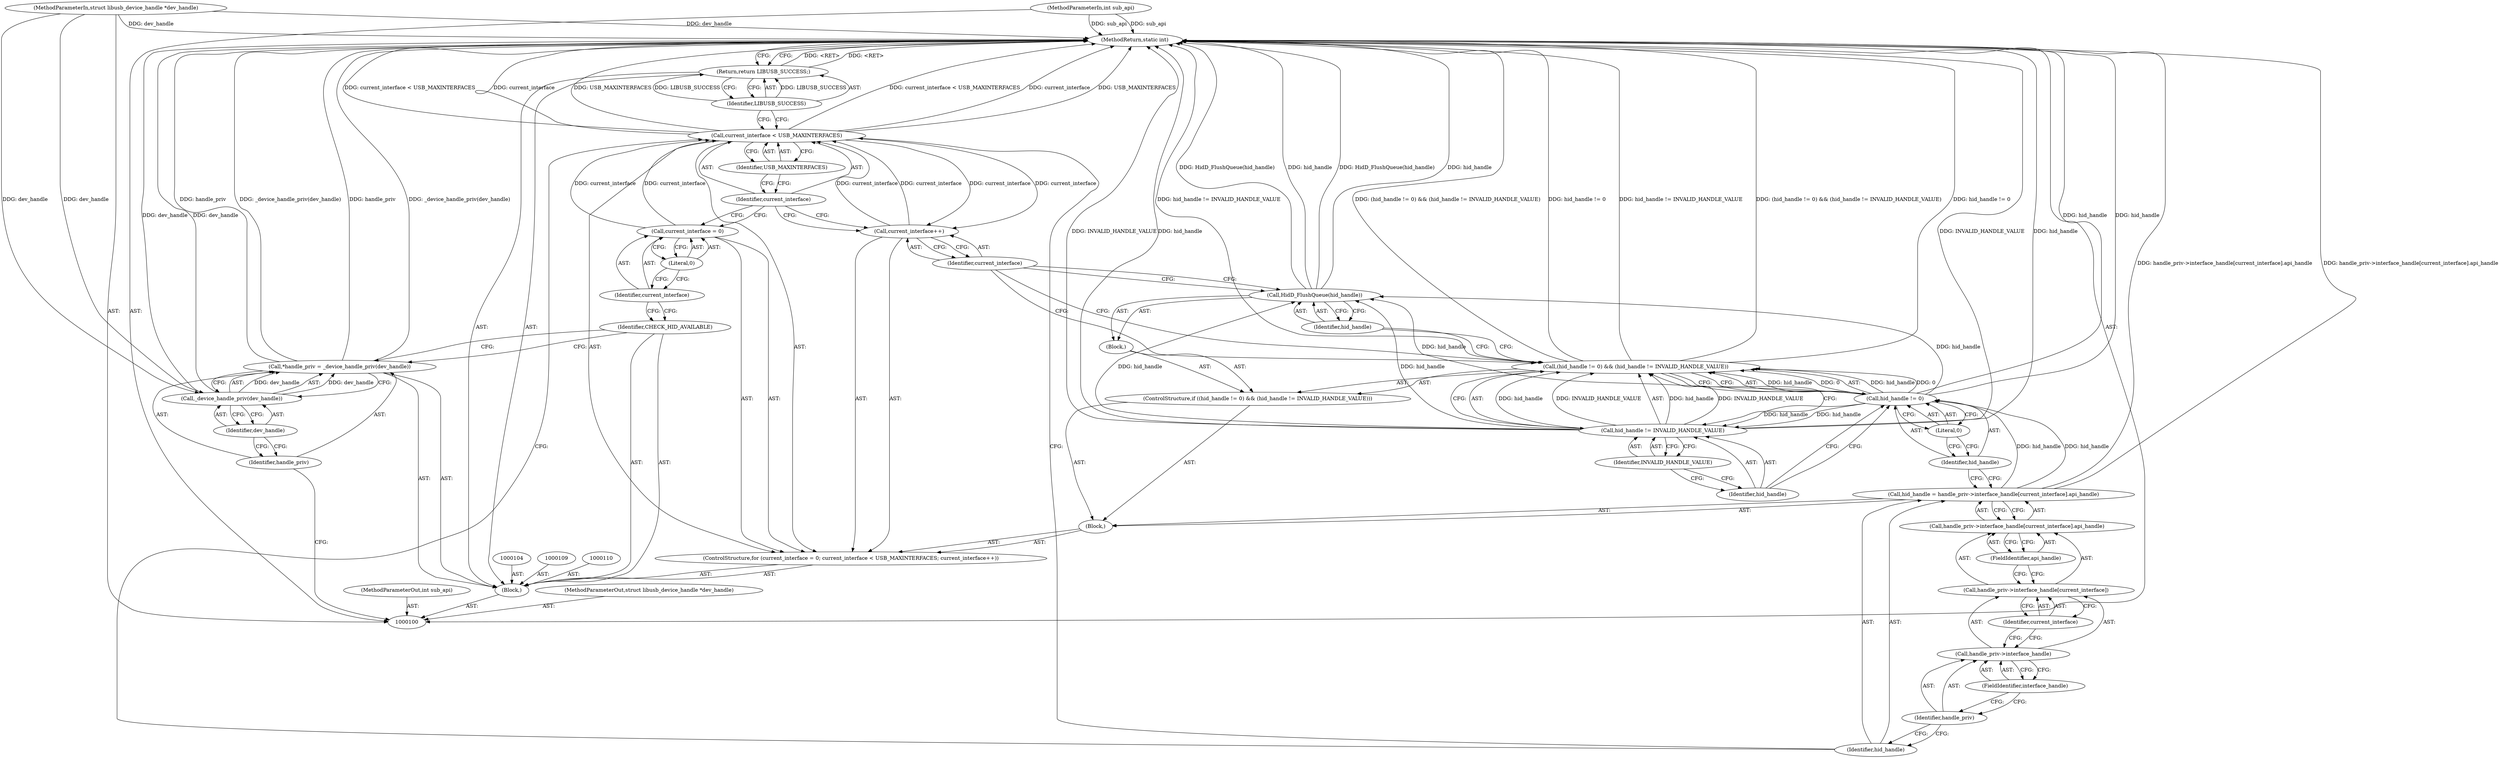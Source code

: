 digraph "1_Chrome_ac149a8d4371c0e01e0934fdd57b09e86f96b5b9_22" {
"1000144" [label="(MethodReturn,static int)"];
"1000101" [label="(MethodParameterIn,int sub_api)"];
"1000200" [label="(MethodParameterOut,int sub_api)"];
"1000102" [label="(MethodParameterIn,struct libusb_device_handle *dev_handle)"];
"1000201" [label="(MethodParameterOut,struct libusb_device_handle *dev_handle)"];
"1000141" [label="(Identifier,hid_handle)"];
"1000140" [label="(Call,HidD_FlushQueue(hid_handle))"];
"1000142" [label="(Return,return LIBUSB_SUCCESS;)"];
"1000143" [label="(Identifier,LIBUSB_SUCCESS)"];
"1000103" [label="(Block,)"];
"1000105" [label="(Call,*handle_priv = _device_handle_priv(dev_handle))"];
"1000106" [label="(Identifier,handle_priv)"];
"1000107" [label="(Call,_device_handle_priv(dev_handle))"];
"1000108" [label="(Identifier,dev_handle)"];
"1000111" [label="(Identifier,CHECK_HID_AVAILABLE)"];
"1000112" [label="(ControlStructure,for (current_interface = 0; current_interface < USB_MAXINTERFACES; current_interface++))"];
"1000115" [label="(Literal,0)"];
"1000116" [label="(Call,current_interface < USB_MAXINTERFACES)"];
"1000117" [label="(Identifier,current_interface)"];
"1000118" [label="(Identifier,USB_MAXINTERFACES)"];
"1000113" [label="(Call,current_interface = 0)"];
"1000114" [label="(Identifier,current_interface)"];
"1000119" [label="(Call,current_interface++)"];
"1000120" [label="(Identifier,current_interface)"];
"1000121" [label="(Block,)"];
"1000124" [label="(Call,handle_priv->interface_handle[current_interface].api_handle)"];
"1000125" [label="(Call,handle_priv->interface_handle[current_interface])"];
"1000126" [label="(Call,handle_priv->interface_handle)"];
"1000127" [label="(Identifier,handle_priv)"];
"1000122" [label="(Call,hid_handle = handle_priv->interface_handle[current_interface].api_handle)"];
"1000123" [label="(Identifier,hid_handle)"];
"1000128" [label="(FieldIdentifier,interface_handle)"];
"1000129" [label="(Identifier,current_interface)"];
"1000130" [label="(FieldIdentifier,api_handle)"];
"1000131" [label="(ControlStructure,if ((hid_handle != 0) && (hid_handle != INVALID_HANDLE_VALUE)))"];
"1000135" [label="(Literal,0)"];
"1000136" [label="(Call,hid_handle != INVALID_HANDLE_VALUE)"];
"1000137" [label="(Identifier,hid_handle)"];
"1000138" [label="(Identifier,INVALID_HANDLE_VALUE)"];
"1000132" [label="(Call,(hid_handle != 0) && (hid_handle != INVALID_HANDLE_VALUE))"];
"1000139" [label="(Block,)"];
"1000133" [label="(Call,hid_handle != 0)"];
"1000134" [label="(Identifier,hid_handle)"];
"1000144" -> "1000100"  [label="AST: "];
"1000144" -> "1000142"  [label="CFG: "];
"1000116" -> "1000144"  [label="DDG: current_interface"];
"1000116" -> "1000144"  [label="DDG: USB_MAXINTERFACES"];
"1000116" -> "1000144"  [label="DDG: current_interface < USB_MAXINTERFACES"];
"1000107" -> "1000144"  [label="DDG: dev_handle"];
"1000105" -> "1000144"  [label="DDG: _device_handle_priv(dev_handle)"];
"1000105" -> "1000144"  [label="DDG: handle_priv"];
"1000140" -> "1000144"  [label="DDG: HidD_FlushQueue(hid_handle)"];
"1000140" -> "1000144"  [label="DDG: hid_handle"];
"1000133" -> "1000144"  [label="DDG: hid_handle"];
"1000136" -> "1000144"  [label="DDG: INVALID_HANDLE_VALUE"];
"1000136" -> "1000144"  [label="DDG: hid_handle"];
"1000122" -> "1000144"  [label="DDG: handle_priv->interface_handle[current_interface].api_handle"];
"1000132" -> "1000144"  [label="DDG: (hid_handle != 0) && (hid_handle != INVALID_HANDLE_VALUE)"];
"1000132" -> "1000144"  [label="DDG: hid_handle != 0"];
"1000132" -> "1000144"  [label="DDG: hid_handle != INVALID_HANDLE_VALUE"];
"1000102" -> "1000144"  [label="DDG: dev_handle"];
"1000101" -> "1000144"  [label="DDG: sub_api"];
"1000142" -> "1000144"  [label="DDG: <RET>"];
"1000101" -> "1000100"  [label="AST: "];
"1000101" -> "1000144"  [label="DDG: sub_api"];
"1000200" -> "1000100"  [label="AST: "];
"1000102" -> "1000100"  [label="AST: "];
"1000102" -> "1000144"  [label="DDG: dev_handle"];
"1000102" -> "1000107"  [label="DDG: dev_handle"];
"1000201" -> "1000100"  [label="AST: "];
"1000141" -> "1000140"  [label="AST: "];
"1000141" -> "1000132"  [label="CFG: "];
"1000140" -> "1000141"  [label="CFG: "];
"1000140" -> "1000139"  [label="AST: "];
"1000140" -> "1000141"  [label="CFG: "];
"1000141" -> "1000140"  [label="AST: "];
"1000120" -> "1000140"  [label="CFG: "];
"1000140" -> "1000144"  [label="DDG: HidD_FlushQueue(hid_handle)"];
"1000140" -> "1000144"  [label="DDG: hid_handle"];
"1000133" -> "1000140"  [label="DDG: hid_handle"];
"1000136" -> "1000140"  [label="DDG: hid_handle"];
"1000142" -> "1000103"  [label="AST: "];
"1000142" -> "1000143"  [label="CFG: "];
"1000143" -> "1000142"  [label="AST: "];
"1000144" -> "1000142"  [label="CFG: "];
"1000142" -> "1000144"  [label="DDG: <RET>"];
"1000143" -> "1000142"  [label="DDG: LIBUSB_SUCCESS"];
"1000143" -> "1000142"  [label="AST: "];
"1000143" -> "1000116"  [label="CFG: "];
"1000142" -> "1000143"  [label="CFG: "];
"1000143" -> "1000142"  [label="DDG: LIBUSB_SUCCESS"];
"1000103" -> "1000100"  [label="AST: "];
"1000104" -> "1000103"  [label="AST: "];
"1000105" -> "1000103"  [label="AST: "];
"1000109" -> "1000103"  [label="AST: "];
"1000110" -> "1000103"  [label="AST: "];
"1000111" -> "1000103"  [label="AST: "];
"1000112" -> "1000103"  [label="AST: "];
"1000142" -> "1000103"  [label="AST: "];
"1000105" -> "1000103"  [label="AST: "];
"1000105" -> "1000107"  [label="CFG: "];
"1000106" -> "1000105"  [label="AST: "];
"1000107" -> "1000105"  [label="AST: "];
"1000111" -> "1000105"  [label="CFG: "];
"1000105" -> "1000144"  [label="DDG: _device_handle_priv(dev_handle)"];
"1000105" -> "1000144"  [label="DDG: handle_priv"];
"1000107" -> "1000105"  [label="DDG: dev_handle"];
"1000106" -> "1000105"  [label="AST: "];
"1000106" -> "1000100"  [label="CFG: "];
"1000108" -> "1000106"  [label="CFG: "];
"1000107" -> "1000105"  [label="AST: "];
"1000107" -> "1000108"  [label="CFG: "];
"1000108" -> "1000107"  [label="AST: "];
"1000105" -> "1000107"  [label="CFG: "];
"1000107" -> "1000144"  [label="DDG: dev_handle"];
"1000107" -> "1000105"  [label="DDG: dev_handle"];
"1000102" -> "1000107"  [label="DDG: dev_handle"];
"1000108" -> "1000107"  [label="AST: "];
"1000108" -> "1000106"  [label="CFG: "];
"1000107" -> "1000108"  [label="CFG: "];
"1000111" -> "1000103"  [label="AST: "];
"1000111" -> "1000105"  [label="CFG: "];
"1000114" -> "1000111"  [label="CFG: "];
"1000112" -> "1000103"  [label="AST: "];
"1000113" -> "1000112"  [label="AST: "];
"1000116" -> "1000112"  [label="AST: "];
"1000119" -> "1000112"  [label="AST: "];
"1000121" -> "1000112"  [label="AST: "];
"1000115" -> "1000113"  [label="AST: "];
"1000115" -> "1000114"  [label="CFG: "];
"1000113" -> "1000115"  [label="CFG: "];
"1000116" -> "1000112"  [label="AST: "];
"1000116" -> "1000118"  [label="CFG: "];
"1000117" -> "1000116"  [label="AST: "];
"1000118" -> "1000116"  [label="AST: "];
"1000123" -> "1000116"  [label="CFG: "];
"1000143" -> "1000116"  [label="CFG: "];
"1000116" -> "1000144"  [label="DDG: current_interface"];
"1000116" -> "1000144"  [label="DDG: USB_MAXINTERFACES"];
"1000116" -> "1000144"  [label="DDG: current_interface < USB_MAXINTERFACES"];
"1000113" -> "1000116"  [label="DDG: current_interface"];
"1000119" -> "1000116"  [label="DDG: current_interface"];
"1000116" -> "1000119"  [label="DDG: current_interface"];
"1000117" -> "1000116"  [label="AST: "];
"1000117" -> "1000113"  [label="CFG: "];
"1000117" -> "1000119"  [label="CFG: "];
"1000118" -> "1000117"  [label="CFG: "];
"1000118" -> "1000116"  [label="AST: "];
"1000118" -> "1000117"  [label="CFG: "];
"1000116" -> "1000118"  [label="CFG: "];
"1000113" -> "1000112"  [label="AST: "];
"1000113" -> "1000115"  [label="CFG: "];
"1000114" -> "1000113"  [label="AST: "];
"1000115" -> "1000113"  [label="AST: "];
"1000117" -> "1000113"  [label="CFG: "];
"1000113" -> "1000116"  [label="DDG: current_interface"];
"1000114" -> "1000113"  [label="AST: "];
"1000114" -> "1000111"  [label="CFG: "];
"1000115" -> "1000114"  [label="CFG: "];
"1000119" -> "1000112"  [label="AST: "];
"1000119" -> "1000120"  [label="CFG: "];
"1000120" -> "1000119"  [label="AST: "];
"1000117" -> "1000119"  [label="CFG: "];
"1000119" -> "1000116"  [label="DDG: current_interface"];
"1000116" -> "1000119"  [label="DDG: current_interface"];
"1000120" -> "1000119"  [label="AST: "];
"1000120" -> "1000140"  [label="CFG: "];
"1000120" -> "1000132"  [label="CFG: "];
"1000119" -> "1000120"  [label="CFG: "];
"1000121" -> "1000112"  [label="AST: "];
"1000122" -> "1000121"  [label="AST: "];
"1000131" -> "1000121"  [label="AST: "];
"1000124" -> "1000122"  [label="AST: "];
"1000124" -> "1000130"  [label="CFG: "];
"1000125" -> "1000124"  [label="AST: "];
"1000130" -> "1000124"  [label="AST: "];
"1000122" -> "1000124"  [label="CFG: "];
"1000125" -> "1000124"  [label="AST: "];
"1000125" -> "1000129"  [label="CFG: "];
"1000126" -> "1000125"  [label="AST: "];
"1000129" -> "1000125"  [label="AST: "];
"1000130" -> "1000125"  [label="CFG: "];
"1000126" -> "1000125"  [label="AST: "];
"1000126" -> "1000128"  [label="CFG: "];
"1000127" -> "1000126"  [label="AST: "];
"1000128" -> "1000126"  [label="AST: "];
"1000129" -> "1000126"  [label="CFG: "];
"1000127" -> "1000126"  [label="AST: "];
"1000127" -> "1000123"  [label="CFG: "];
"1000128" -> "1000127"  [label="CFG: "];
"1000122" -> "1000121"  [label="AST: "];
"1000122" -> "1000124"  [label="CFG: "];
"1000123" -> "1000122"  [label="AST: "];
"1000124" -> "1000122"  [label="AST: "];
"1000134" -> "1000122"  [label="CFG: "];
"1000122" -> "1000144"  [label="DDG: handle_priv->interface_handle[current_interface].api_handle"];
"1000122" -> "1000133"  [label="DDG: hid_handle"];
"1000123" -> "1000122"  [label="AST: "];
"1000123" -> "1000116"  [label="CFG: "];
"1000127" -> "1000123"  [label="CFG: "];
"1000128" -> "1000126"  [label="AST: "];
"1000128" -> "1000127"  [label="CFG: "];
"1000126" -> "1000128"  [label="CFG: "];
"1000129" -> "1000125"  [label="AST: "];
"1000129" -> "1000126"  [label="CFG: "];
"1000125" -> "1000129"  [label="CFG: "];
"1000130" -> "1000124"  [label="AST: "];
"1000130" -> "1000125"  [label="CFG: "];
"1000124" -> "1000130"  [label="CFG: "];
"1000131" -> "1000121"  [label="AST: "];
"1000132" -> "1000131"  [label="AST: "];
"1000139" -> "1000131"  [label="AST: "];
"1000135" -> "1000133"  [label="AST: "];
"1000135" -> "1000134"  [label="CFG: "];
"1000133" -> "1000135"  [label="CFG: "];
"1000136" -> "1000132"  [label="AST: "];
"1000136" -> "1000138"  [label="CFG: "];
"1000137" -> "1000136"  [label="AST: "];
"1000138" -> "1000136"  [label="AST: "];
"1000132" -> "1000136"  [label="CFG: "];
"1000136" -> "1000144"  [label="DDG: INVALID_HANDLE_VALUE"];
"1000136" -> "1000144"  [label="DDG: hid_handle"];
"1000136" -> "1000132"  [label="DDG: hid_handle"];
"1000136" -> "1000132"  [label="DDG: INVALID_HANDLE_VALUE"];
"1000133" -> "1000136"  [label="DDG: hid_handle"];
"1000136" -> "1000140"  [label="DDG: hid_handle"];
"1000137" -> "1000136"  [label="AST: "];
"1000137" -> "1000133"  [label="CFG: "];
"1000138" -> "1000137"  [label="CFG: "];
"1000138" -> "1000136"  [label="AST: "];
"1000138" -> "1000137"  [label="CFG: "];
"1000136" -> "1000138"  [label="CFG: "];
"1000132" -> "1000131"  [label="AST: "];
"1000132" -> "1000133"  [label="CFG: "];
"1000132" -> "1000136"  [label="CFG: "];
"1000133" -> "1000132"  [label="AST: "];
"1000136" -> "1000132"  [label="AST: "];
"1000141" -> "1000132"  [label="CFG: "];
"1000120" -> "1000132"  [label="CFG: "];
"1000132" -> "1000144"  [label="DDG: (hid_handle != 0) && (hid_handle != INVALID_HANDLE_VALUE)"];
"1000132" -> "1000144"  [label="DDG: hid_handle != 0"];
"1000132" -> "1000144"  [label="DDG: hid_handle != INVALID_HANDLE_VALUE"];
"1000133" -> "1000132"  [label="DDG: hid_handle"];
"1000133" -> "1000132"  [label="DDG: 0"];
"1000136" -> "1000132"  [label="DDG: hid_handle"];
"1000136" -> "1000132"  [label="DDG: INVALID_HANDLE_VALUE"];
"1000139" -> "1000131"  [label="AST: "];
"1000140" -> "1000139"  [label="AST: "];
"1000133" -> "1000132"  [label="AST: "];
"1000133" -> "1000135"  [label="CFG: "];
"1000134" -> "1000133"  [label="AST: "];
"1000135" -> "1000133"  [label="AST: "];
"1000137" -> "1000133"  [label="CFG: "];
"1000132" -> "1000133"  [label="CFG: "];
"1000133" -> "1000144"  [label="DDG: hid_handle"];
"1000133" -> "1000132"  [label="DDG: hid_handle"];
"1000133" -> "1000132"  [label="DDG: 0"];
"1000122" -> "1000133"  [label="DDG: hid_handle"];
"1000133" -> "1000136"  [label="DDG: hid_handle"];
"1000133" -> "1000140"  [label="DDG: hid_handle"];
"1000134" -> "1000133"  [label="AST: "];
"1000134" -> "1000122"  [label="CFG: "];
"1000135" -> "1000134"  [label="CFG: "];
}
